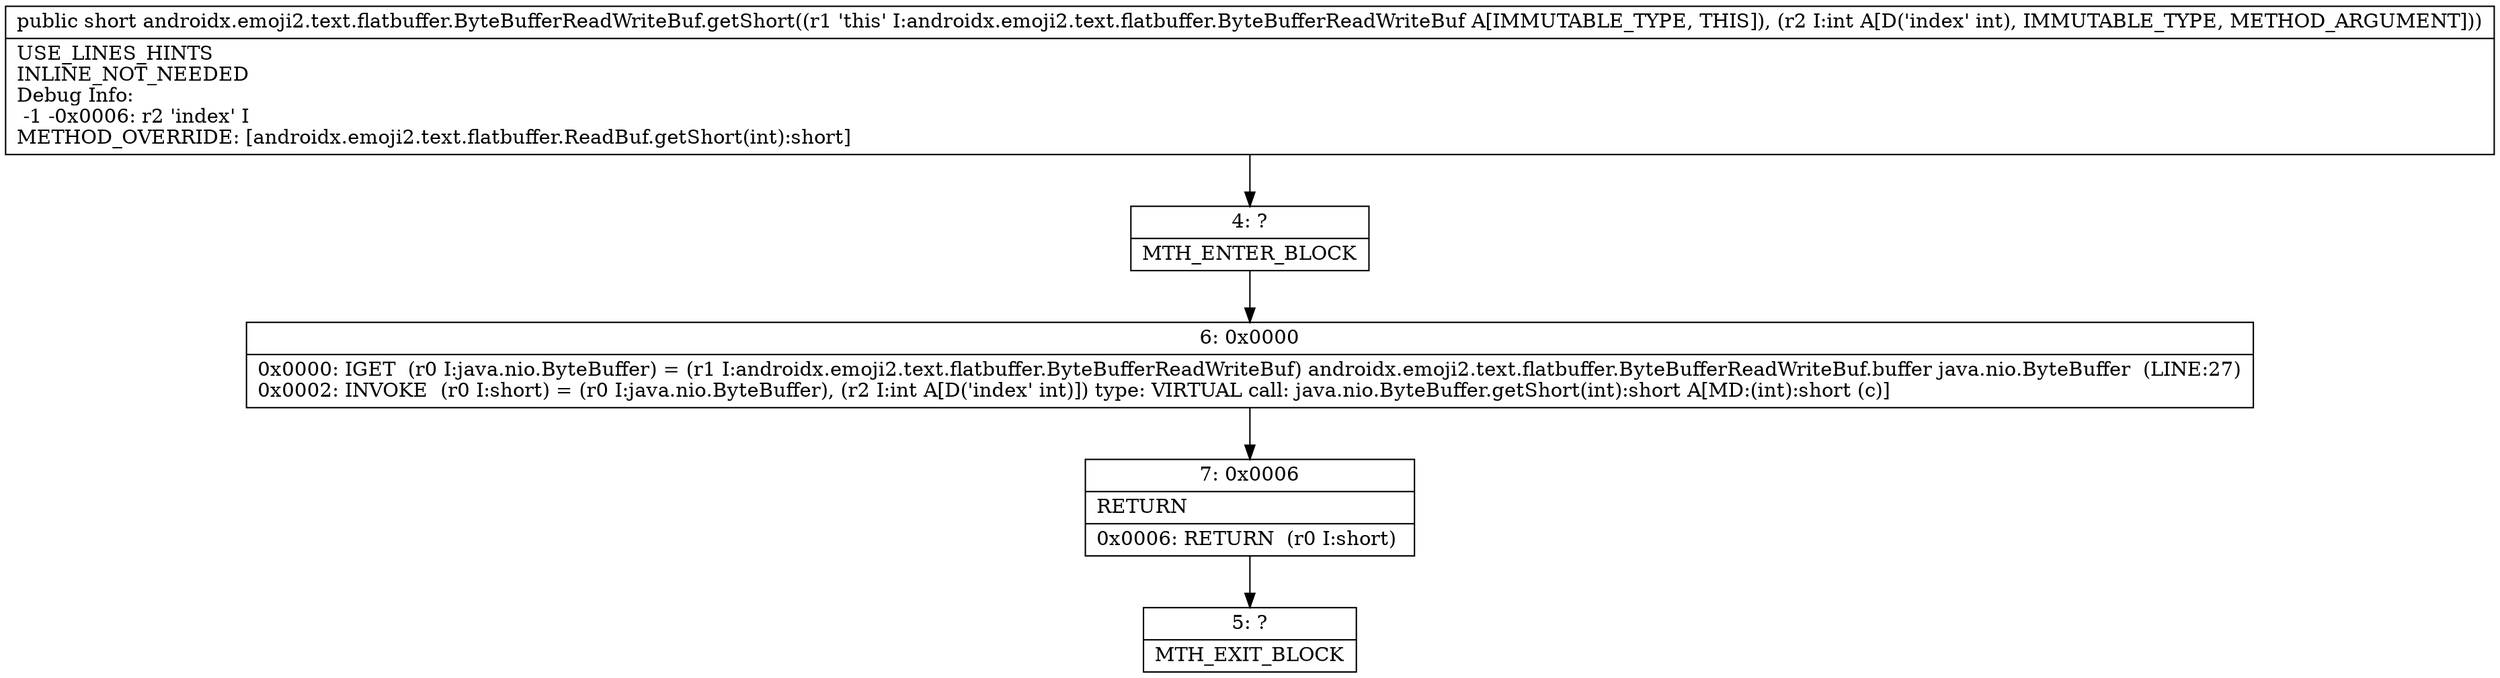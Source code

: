 digraph "CFG forandroidx.emoji2.text.flatbuffer.ByteBufferReadWriteBuf.getShort(I)S" {
Node_4 [shape=record,label="{4\:\ ?|MTH_ENTER_BLOCK\l}"];
Node_6 [shape=record,label="{6\:\ 0x0000|0x0000: IGET  (r0 I:java.nio.ByteBuffer) = (r1 I:androidx.emoji2.text.flatbuffer.ByteBufferReadWriteBuf) androidx.emoji2.text.flatbuffer.ByteBufferReadWriteBuf.buffer java.nio.ByteBuffer  (LINE:27)\l0x0002: INVOKE  (r0 I:short) = (r0 I:java.nio.ByteBuffer), (r2 I:int A[D('index' int)]) type: VIRTUAL call: java.nio.ByteBuffer.getShort(int):short A[MD:(int):short (c)]\l}"];
Node_7 [shape=record,label="{7\:\ 0x0006|RETURN\l|0x0006: RETURN  (r0 I:short) \l}"];
Node_5 [shape=record,label="{5\:\ ?|MTH_EXIT_BLOCK\l}"];
MethodNode[shape=record,label="{public short androidx.emoji2.text.flatbuffer.ByteBufferReadWriteBuf.getShort((r1 'this' I:androidx.emoji2.text.flatbuffer.ByteBufferReadWriteBuf A[IMMUTABLE_TYPE, THIS]), (r2 I:int A[D('index' int), IMMUTABLE_TYPE, METHOD_ARGUMENT]))  | USE_LINES_HINTS\lINLINE_NOT_NEEDED\lDebug Info:\l  \-1 \-0x0006: r2 'index' I\lMETHOD_OVERRIDE: [androidx.emoji2.text.flatbuffer.ReadBuf.getShort(int):short]\l}"];
MethodNode -> Node_4;Node_4 -> Node_6;
Node_6 -> Node_7;
Node_7 -> Node_5;
}

